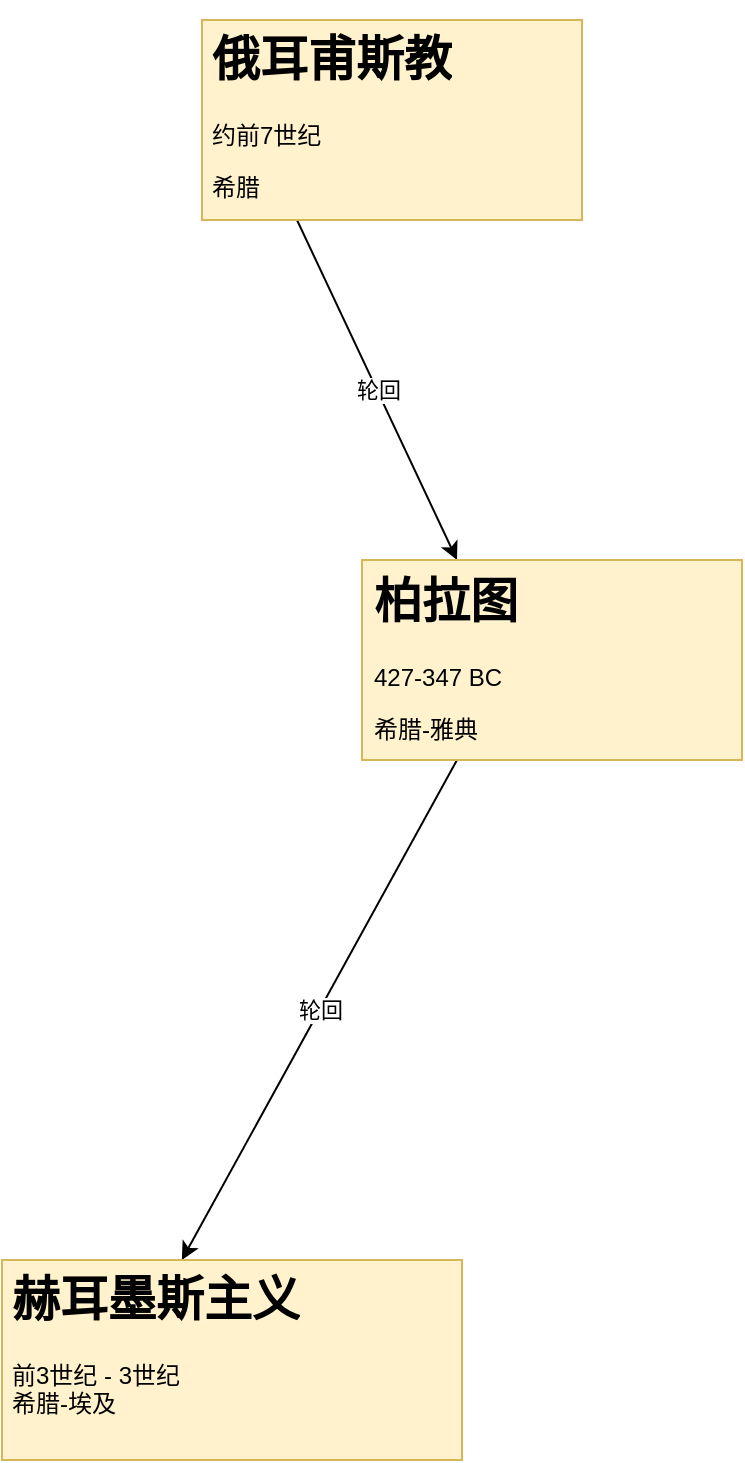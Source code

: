 <mxfile version="13.6.2" type="github">
  <diagram id="PGQh33GmGEEabXiE0Ceb" name="Page-1">
    <mxGraphModel dx="931" dy="1403" grid="1" gridSize="10" guides="1" tooltips="1" connect="1" arrows="1" fold="1" page="1" pageScale="1" pageWidth="827" pageHeight="1169" math="0" shadow="0">
      <root>
        <mxCell id="0" />
        <mxCell id="1" parent="0" />
        <mxCell id="EsB_VxGgM87q5KJYcQod-5" value="轮回" style="endArrow=classic;html=1;entryX=0.25;entryY=0;entryDx=0;entryDy=0;exitX=0.25;exitY=1;exitDx=0;exitDy=0;" edge="1" parent="1" source="EsB_VxGgM87q5KJYcQod-17" target="EsB_VxGgM87q5KJYcQod-15">
          <mxGeometry width="50" height="50" relative="1" as="geometry">
            <mxPoint x="200" y="130" as="sourcePoint" />
            <mxPoint x="240" y="260" as="targetPoint" />
            <Array as="points" />
          </mxGeometry>
        </mxCell>
        <mxCell id="EsB_VxGgM87q5KJYcQod-7" value="轮回" style="endArrow=classic;html=1;entryX=0.391;entryY=0;entryDx=0;entryDy=0;exitX=0.25;exitY=1;exitDx=0;exitDy=0;entryPerimeter=0;" edge="1" parent="1" source="EsB_VxGgM87q5KJYcQod-15" target="EsB_VxGgM87q5KJYcQod-18">
          <mxGeometry width="50" height="50" relative="1" as="geometry">
            <mxPoint x="120" y="610" as="sourcePoint" />
            <mxPoint x="165" y="520" as="targetPoint" />
            <Array as="points" />
          </mxGeometry>
        </mxCell>
        <mxCell id="EsB_VxGgM87q5KJYcQod-15" value="&lt;h1&gt;柏拉图&lt;/h1&gt;&lt;p&gt;427-347 BC&lt;/p&gt;&lt;p&gt;希腊-雅典&lt;/p&gt;" style="text;html=1;fillColor=#fff2cc;spacing=6;spacingTop=-20;whiteSpace=wrap;overflow=hidden;rounded=0;glass=0;strokeColor=#d6b656;" vertex="1" parent="1">
          <mxGeometry x="210" y="290" width="190" height="100" as="geometry" />
        </mxCell>
        <mxCell id="EsB_VxGgM87q5KJYcQod-17" value="&lt;h1&gt;俄耳甫斯教&lt;/h1&gt;&lt;p&gt;约前7世纪&lt;/p&gt;&lt;p&gt;希腊&lt;/p&gt;" style="text;html=1;strokeColor=#d6b656;fillColor=#fff2cc;spacing=5;spacingTop=-20;whiteSpace=wrap;overflow=hidden;rounded=0;glass=0;" vertex="1" parent="1">
          <mxGeometry x="130" y="20" width="190" height="100" as="geometry" />
        </mxCell>
        <mxCell id="EsB_VxGgM87q5KJYcQod-18" value="&lt;h1&gt;赫耳墨斯主义&lt;/h1&gt;&lt;div&gt;前3世纪 - 3世纪&lt;/div&gt;&lt;div&gt;希腊-埃及&lt;br&gt;&lt;/div&gt;" style="text;html=1;strokeColor=#d6b656;fillColor=#fff2cc;spacing=5;spacingTop=-20;whiteSpace=wrap;overflow=hidden;rounded=0;glass=0;" vertex="1" parent="1">
          <mxGeometry x="30" y="640" width="230" height="100" as="geometry" />
        </mxCell>
      </root>
    </mxGraphModel>
  </diagram>
</mxfile>
